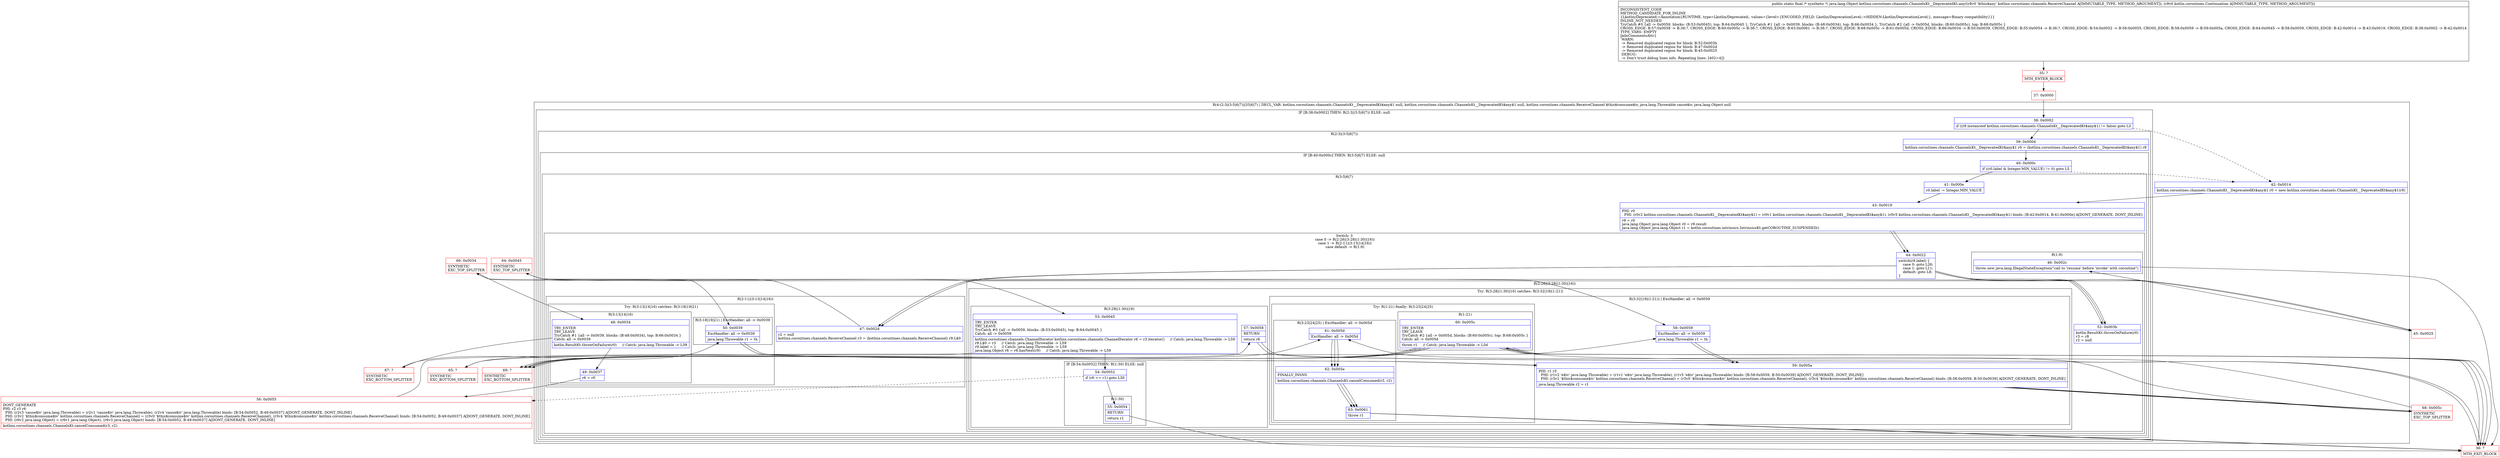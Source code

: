 digraph "CFG forkotlinx.coroutines.channels.ChannelsKt__DeprecatedKt.any(Lkotlinx\/coroutines\/channels\/ReceiveChannel;Lkotlin\/coroutines\/Continuation;)Ljava\/lang\/Object;" {
subgraph cluster_Region_549677305 {
label = "R(4:(2:3|(3:5|6|7))|33|6|7) | DECL_VAR: kotlinx.coroutines.channels.ChannelsKt__DeprecatedKt$any$1 null, kotlinx.coroutines.channels.ChannelsKt__DeprecatedKt$any$1 null, kotlinx.coroutines.channels.ReceiveChannel $this$consume$iv, java.lang.Throwable cause$iv, java.lang.Object null\l";
node [shape=record,color=blue];
subgraph cluster_IfRegion_1799886527 {
label = "IF [B:38:0x0002] THEN: R(2:3|(3:5|6|7)) ELSE: null";
node [shape=record,color=blue];
Node_38 [shape=record,label="{38\:\ 0x0002|if ((r9 instanceof kotlinx.coroutines.channels.ChannelsKt__DeprecatedKt$any$1) != false) goto L3\l}"];
subgraph cluster_Region_1721865408 {
label = "R(2:3|(3:5|6|7))";
node [shape=record,color=blue];
Node_39 [shape=record,label="{39\:\ 0x0004|kotlinx.coroutines.channels.ChannelsKt__DeprecatedKt$any$1 r0 = (kotlinx.coroutines.channels.ChannelsKt__DeprecatedKt$any$1) r9\l}"];
subgraph cluster_IfRegion_1580993128 {
label = "IF [B:40:0x000c] THEN: R(3:5|6|7) ELSE: null";
node [shape=record,color=blue];
Node_40 [shape=record,label="{40\:\ 0x000c|if ((r0.label & Integer.MIN_VALUE) != 0) goto L5\l}"];
subgraph cluster_Region_1193945433 {
label = "R(3:5|6|7)";
node [shape=record,color=blue];
Node_41 [shape=record,label="{41\:\ 0x000e|r0.label \-= Integer.MIN_VALUE\l}"];
Node_43 [shape=record,label="{43\:\ 0x0019|PHI: r0 \l  PHI: (r0v2 kotlinx.coroutines.channels.ChannelsKt__DeprecatedKt$any$1) = (r0v1 kotlinx.coroutines.channels.ChannelsKt__DeprecatedKt$any$1), (r0v5 kotlinx.coroutines.channels.ChannelsKt__DeprecatedKt$any$1) binds: [B:42:0x0014, B:41:0x000e] A[DONT_GENERATE, DONT_INLINE]\l|r9 = r0\ljava.lang.Object java.lang.Object r0 = r9.result\ljava.lang.Object java.lang.Object r1 = kotlin.coroutines.intrinsics.IntrinsicsKt.getCOROUTINE_SUSPENDED()\l}"];
subgraph cluster_SwitchRegion_582739220 {
label = "Switch: 3
 case 0 -> R(2:26|(3:28|(1:30)|16))
 case 1 -> R(2:11|(3:13|14|16))
 case default -> R(1:9)";
node [shape=record,color=blue];
Node_44 [shape=record,label="{44\:\ 0x0022|switch(r9.label) \{\l    case 0: goto L26;\l    case 1: goto L11;\l    default: goto L8;\l\}\l}"];
subgraph cluster_Region_410058825 {
label = "R(2:26|(3:28|(1:30)|16))";
node [shape=record,color=blue];
Node_52 [shape=record,label="{52\:\ 0x003b|kotlin.ResultKt.throwOnFailure(r0)\lr3 = r8\lr2 = null\l}"];
subgraph cluster_TryCatchRegion_1115428995 {
label = "Try: R(3:28|(1:30)|16) catches: R(3:32|19|(1:21))";
node [shape=record,color=blue];
subgraph cluster_Region_419747098 {
label = "R(3:28|(1:30)|16)";
node [shape=record,color=blue];
Node_53 [shape=record,label="{53\:\ 0x0045|TRY_ENTER\lTRY_LEAVE\lTryCatch #0 \{all \-\> 0x0059, blocks: (B:53:0x0045), top: B:64:0x0045 \}\lCatch: all \-\> 0x0059\l|kotlinx.coroutines.channels.ChannelIterator kotlinx.coroutines.channels.ChannelIterator r6 = r3.iterator()     \/\/ Catch: java.lang.Throwable \-\> L59\lr9.L$0 = r3     \/\/ Catch: java.lang.Throwable \-\> L59\lr9.label = 1     \/\/ Catch: java.lang.Throwable \-\> L59\ljava.lang.Object r6 = r6.hasNext(r9)     \/\/ Catch: java.lang.Throwable \-\> L59\l}"];
subgraph cluster_IfRegion_505010687 {
label = "IF [B:54:0x0052] THEN: R(1:30) ELSE: null";
node [shape=record,color=blue];
Node_54 [shape=record,label="{54\:\ 0x0052|if (r6 == r1) goto L30\l}"];
subgraph cluster_Region_96993813 {
label = "R(1:30)";
node [shape=record,color=blue];
Node_55 [shape=record,label="{55\:\ 0x0054|RETURN\l|return r1\l}"];
}
}
Node_57 [shape=record,label="{57\:\ 0x0058|RETURN\l|return r6\l}"];
}
subgraph cluster_Region_355154349 {
label = "R(3:32|19|(1:21)) | ExcHandler: all \-\> 0x0059\l";
node [shape=record,color=blue];
Node_58 [shape=record,label="{58\:\ 0x0059|ExcHandler: all \-\> 0x0059\l|java.lang.Throwable r1 = th\l}"];
Node_59 [shape=record,label="{59\:\ 0x005a|PHI: r1 r3 \l  PHI: (r1v2 'e$iv' java.lang.Throwable) = (r1v1 'e$iv' java.lang.Throwable), (r1v5 'e$iv' java.lang.Throwable) binds: [B:58:0x0059, B:50:0x0039] A[DONT_GENERATE, DONT_INLINE]\l  PHI: (r3v1 '$this$consume$iv' kotlinx.coroutines.channels.ReceiveChannel) = (r3v0 '$this$consume$iv' kotlinx.coroutines.channels.ReceiveChannel), (r3v4 '$this$consume$iv' kotlinx.coroutines.channels.ReceiveChannel) binds: [B:58:0x0059, B:50:0x0039] A[DONT_GENERATE, DONT_INLINE]\l|java.lang.Throwable r2 = r1\l}"];
subgraph cluster_TryCatchRegion_1760765883 {
label = "Try: R(1:21) finally: R(3:23|24|25)";
node [shape=record,color=blue];
subgraph cluster_Region_1126509044 {
label = "R(1:21)";
node [shape=record,color=blue];
Node_60 [shape=record,label="{60\:\ 0x005c|TRY_ENTER\lTRY_LEAVE\lTryCatch #2 \{all \-\> 0x005d, blocks: (B:60:0x005c), top: B:68:0x005c \}\lCatch: all \-\> 0x005d\l|throw r1     \/\/ Catch: java.lang.Throwable \-\> L5d\l}"];
}
subgraph cluster_Region_1999602193 {
label = "R(3:23|24|25) | ExcHandler: all \-\> 0x005d\l";
node [shape=record,color=blue];
Node_61 [shape=record,label="{61\:\ 0x005d|ExcHandler: all \-\> 0x005d\l}"];
Node_62 [shape=record,label="{62\:\ 0x005e|FINALLY_INSNS\l|kotlinx.coroutines.channels.ChannelsKt.cancelConsumed(r3, r2)\l}"];
Node_63 [shape=record,label="{63\:\ 0x0061|throw r1\l}"];
}
}
}
}
}
subgraph cluster_Region_1944671598 {
label = "R(2:11|(3:13|14|16))";
node [shape=record,color=blue];
Node_47 [shape=record,label="{47\:\ 0x002d|r2 = null\lkotlinx.coroutines.channels.ReceiveChannel r3 = (kotlinx.coroutines.channels.ReceiveChannel) r9.L$0\l}"];
subgraph cluster_TryCatchRegion_2113148082 {
label = "Try: R(3:13|14|16) catches: R(3:18|19|21)";
node [shape=record,color=blue];
subgraph cluster_Region_660777560 {
label = "R(3:13|14|16)";
node [shape=record,color=blue];
Node_48 [shape=record,label="{48\:\ 0x0034|TRY_ENTER\lTRY_LEAVE\lTryCatch #1 \{all \-\> 0x0039, blocks: (B:48:0x0034), top: B:66:0x0034 \}\lCatch: all \-\> 0x0039\l|kotlin.ResultKt.throwOnFailure(r0)     \/\/ Catch: java.lang.Throwable \-\> L39\l}"];
Node_49 [shape=record,label="{49\:\ 0x0037|r6 = r0\l}"];
Node_57 [shape=record,label="{57\:\ 0x0058|RETURN\l|return r6\l}"];
}
subgraph cluster_Region_665415994 {
label = "R(3:18|19|21) | ExcHandler: all \-\> 0x0039\l";
node [shape=record,color=blue];
Node_50 [shape=record,label="{50\:\ 0x0039|ExcHandler: all \-\> 0x0039\l|java.lang.Throwable r1 = th\l}"];
Node_59 [shape=record,label="{59\:\ 0x005a|PHI: r1 r3 \l  PHI: (r1v2 'e$iv' java.lang.Throwable) = (r1v1 'e$iv' java.lang.Throwable), (r1v5 'e$iv' java.lang.Throwable) binds: [B:58:0x0059, B:50:0x0039] A[DONT_GENERATE, DONT_INLINE]\l  PHI: (r3v1 '$this$consume$iv' kotlinx.coroutines.channels.ReceiveChannel) = (r3v0 '$this$consume$iv' kotlinx.coroutines.channels.ReceiveChannel), (r3v4 '$this$consume$iv' kotlinx.coroutines.channels.ReceiveChannel) binds: [B:58:0x0059, B:50:0x0039] A[DONT_GENERATE, DONT_INLINE]\l|java.lang.Throwable r2 = r1\l}"];
Node_60 [shape=record,label="{60\:\ 0x005c|TRY_ENTER\lTRY_LEAVE\lTryCatch #2 \{all \-\> 0x005d, blocks: (B:60:0x005c), top: B:68:0x005c \}\lCatch: all \-\> 0x005d\l|throw r1     \/\/ Catch: java.lang.Throwable \-\> L5d\l}"];
}
}
}
subgraph cluster_Region_1609474959 {
label = "R(1:9)";
node [shape=record,color=blue];
Node_46 [shape=record,label="{46\:\ 0x002c|throw new java.lang.IllegalStateException(\"call to 'resume' before 'invoke' with coroutine\")\l}"];
}
}
}
}
}
}
Node_42 [shape=record,label="{42\:\ 0x0014|kotlinx.coroutines.channels.ChannelsKt__DeprecatedKt$any$1 r0 = new kotlinx.coroutines.channels.ChannelsKt__DeprecatedKt$any$1(r9)\l}"];
Node_43 [shape=record,label="{43\:\ 0x0019|PHI: r0 \l  PHI: (r0v2 kotlinx.coroutines.channels.ChannelsKt__DeprecatedKt$any$1) = (r0v1 kotlinx.coroutines.channels.ChannelsKt__DeprecatedKt$any$1), (r0v5 kotlinx.coroutines.channels.ChannelsKt__DeprecatedKt$any$1) binds: [B:42:0x0014, B:41:0x000e] A[DONT_GENERATE, DONT_INLINE]\l|r9 = r0\ljava.lang.Object java.lang.Object r0 = r9.result\ljava.lang.Object java.lang.Object r1 = kotlin.coroutines.intrinsics.IntrinsicsKt.getCOROUTINE_SUSPENDED()\l}"];
subgraph cluster_SwitchRegion_1704975019 {
label = "Switch: 0";
node [shape=record,color=blue];
Node_44 [shape=record,label="{44\:\ 0x0022|switch(r9.label) \{\l    case 0: goto L26;\l    case 1: goto L11;\l    default: goto L8;\l\}\l}"];
}
}
subgraph cluster_Region_665415994 {
label = "R(3:18|19|21) | ExcHandler: all \-\> 0x0039\l";
node [shape=record,color=blue];
Node_50 [shape=record,label="{50\:\ 0x0039|ExcHandler: all \-\> 0x0039\l|java.lang.Throwable r1 = th\l}"];
Node_59 [shape=record,label="{59\:\ 0x005a|PHI: r1 r3 \l  PHI: (r1v2 'e$iv' java.lang.Throwable) = (r1v1 'e$iv' java.lang.Throwable), (r1v5 'e$iv' java.lang.Throwable) binds: [B:58:0x0059, B:50:0x0039] A[DONT_GENERATE, DONT_INLINE]\l  PHI: (r3v1 '$this$consume$iv' kotlinx.coroutines.channels.ReceiveChannel) = (r3v0 '$this$consume$iv' kotlinx.coroutines.channels.ReceiveChannel), (r3v4 '$this$consume$iv' kotlinx.coroutines.channels.ReceiveChannel) binds: [B:58:0x0059, B:50:0x0039] A[DONT_GENERATE, DONT_INLINE]\l|java.lang.Throwable r2 = r1\l}"];
Node_60 [shape=record,label="{60\:\ 0x005c|TRY_ENTER\lTRY_LEAVE\lTryCatch #2 \{all \-\> 0x005d, blocks: (B:60:0x005c), top: B:68:0x005c \}\lCatch: all \-\> 0x005d\l|throw r1     \/\/ Catch: java.lang.Throwable \-\> L5d\l}"];
}
subgraph cluster_Region_355154349 {
label = "R(3:32|19|(1:21)) | ExcHandler: all \-\> 0x0059\l";
node [shape=record,color=blue];
Node_58 [shape=record,label="{58\:\ 0x0059|ExcHandler: all \-\> 0x0059\l|java.lang.Throwable r1 = th\l}"];
Node_59 [shape=record,label="{59\:\ 0x005a|PHI: r1 r3 \l  PHI: (r1v2 'e$iv' java.lang.Throwable) = (r1v1 'e$iv' java.lang.Throwable), (r1v5 'e$iv' java.lang.Throwable) binds: [B:58:0x0059, B:50:0x0039] A[DONT_GENERATE, DONT_INLINE]\l  PHI: (r3v1 '$this$consume$iv' kotlinx.coroutines.channels.ReceiveChannel) = (r3v0 '$this$consume$iv' kotlinx.coroutines.channels.ReceiveChannel), (r3v4 '$this$consume$iv' kotlinx.coroutines.channels.ReceiveChannel) binds: [B:58:0x0059, B:50:0x0039] A[DONT_GENERATE, DONT_INLINE]\l|java.lang.Throwable r2 = r1\l}"];
subgraph cluster_TryCatchRegion_1760765883 {
label = "Try: R(1:21) finally: R(3:23|24|25)";
node [shape=record,color=blue];
subgraph cluster_Region_1126509044 {
label = "R(1:21)";
node [shape=record,color=blue];
Node_60 [shape=record,label="{60\:\ 0x005c|TRY_ENTER\lTRY_LEAVE\lTryCatch #2 \{all \-\> 0x005d, blocks: (B:60:0x005c), top: B:68:0x005c \}\lCatch: all \-\> 0x005d\l|throw r1     \/\/ Catch: java.lang.Throwable \-\> L5d\l}"];
}
subgraph cluster_Region_1999602193 {
label = "R(3:23|24|25) | ExcHandler: all \-\> 0x005d\l";
node [shape=record,color=blue];
Node_61 [shape=record,label="{61\:\ 0x005d|ExcHandler: all \-\> 0x005d\l}"];
Node_62 [shape=record,label="{62\:\ 0x005e|FINALLY_INSNS\l|kotlinx.coroutines.channels.ChannelsKt.cancelConsumed(r3, r2)\l}"];
Node_63 [shape=record,label="{63\:\ 0x0061|throw r1\l}"];
}
}
}
subgraph cluster_Region_1999602193 {
label = "R(3:23|24|25) | ExcHandler: all \-\> 0x005d\l";
node [shape=record,color=blue];
Node_61 [shape=record,label="{61\:\ 0x005d|ExcHandler: all \-\> 0x005d\l}"];
Node_62 [shape=record,label="{62\:\ 0x005e|FINALLY_INSNS\l|kotlinx.coroutines.channels.ChannelsKt.cancelConsumed(r3, r2)\l}"];
Node_63 [shape=record,label="{63\:\ 0x0061|throw r1\l}"];
}
Node_35 [shape=record,color=red,label="{35\:\ ?|MTH_ENTER_BLOCK\l}"];
Node_37 [shape=record,color=red,label="{37\:\ 0x0000}"];
Node_45 [shape=record,color=red,label="{45\:\ 0x0025}"];
Node_36 [shape=record,color=red,label="{36\:\ ?|MTH_EXIT_BLOCK\l}"];
Node_66 [shape=record,color=red,label="{66\:\ 0x0034|SYNTHETIC\lEXC_TOP_SPLITTER\l}"];
Node_56 [shape=record,color=red,label="{56\:\ 0x0055|DONT_GENERATE\lPHI: r2 r3 r6 \l  PHI: (r2v3 'cause$iv' java.lang.Throwable) = (r2v1 'cause$iv' java.lang.Throwable), (r2v4 'cause$iv' java.lang.Throwable) binds: [B:54:0x0052, B:49:0x0037] A[DONT_GENERATE, DONT_INLINE]\l  PHI: (r3v2 '$this$consume$iv' kotlinx.coroutines.channels.ReceiveChannel) = (r3v0 '$this$consume$iv' kotlinx.coroutines.channels.ReceiveChannel), (r3v4 '$this$consume$iv' kotlinx.coroutines.channels.ReceiveChannel) binds: [B:54:0x0052, B:49:0x0037] A[DONT_GENERATE, DONT_INLINE]\l  PHI: (r6v2 java.lang.Object) = (r6v1 java.lang.Object), (r6v3 java.lang.Object) binds: [B:54:0x0052, B:49:0x0037] A[DONT_GENERATE, DONT_INLINE]\l|kotlinx.coroutines.channels.ChannelsKt.cancelConsumed(r3, r2)\l}"];
Node_67 [shape=record,color=red,label="{67\:\ ?|SYNTHETIC\lEXC_BOTTOM_SPLITTER\l}"];
Node_68 [shape=record,color=red,label="{68\:\ 0x005c|SYNTHETIC\lEXC_TOP_SPLITTER\l}"];
Node_69 [shape=record,color=red,label="{69\:\ ?|SYNTHETIC\lEXC_BOTTOM_SPLITTER\l}"];
Node_64 [shape=record,color=red,label="{64\:\ 0x0045|SYNTHETIC\lEXC_TOP_SPLITTER\l}"];
Node_65 [shape=record,color=red,label="{65\:\ ?|SYNTHETIC\lEXC_BOTTOM_SPLITTER\l}"];
MethodNode[shape=record,label="{public static final \/* synthetic *\/ java.lang.Object kotlinx.coroutines.channels.ChannelsKt__DeprecatedKt.any((r8v0 '$this$any' kotlinx.coroutines.channels.ReceiveChannel A[IMMUTABLE_TYPE, METHOD_ARGUMENT]), (r9v0 kotlin.coroutines.Continuation A[IMMUTABLE_TYPE, METHOD_ARGUMENT]))  | INCONSISTENT_CODE\lMETHOD_CANDIDATE_FOR_INLINE\l\{Lkotlin\/Deprecated;=Annotation\{RUNTIME, type=Lkotlin\/Deprecated;, values=\{level=\{ENCODED_FIELD: Lkotlin\/DeprecationLevel;\-\>HIDDEN:Lkotlin\/DeprecationLevel;\}, message=Binary compatibility\}\}\}\lINLINE_NOT_NEEDED\lTryCatch #0 \{all \-\> 0x0059, blocks: (B:53:0x0045), top: B:64:0x0045 \}, TryCatch #1 \{all \-\> 0x0039, blocks: (B:48:0x0034), top: B:66:0x0034 \}, TryCatch #2 \{all \-\> 0x005d, blocks: (B:60:0x005c), top: B:68:0x005c \}\lCROSS_EDGE: B:57:0x0058 \-\> B:36:?, CROSS_EDGE: B:60:0x005c \-\> B:36:?, CROSS_EDGE: B:63:0x0061 \-\> B:36:?, CROSS_EDGE: B:68:0x005c \-\> B:61:0x005d, CROSS_EDGE: B:66:0x0034 \-\> B:50:0x0039, CROSS_EDGE: B:55:0x0054 \-\> B:36:?, CROSS_EDGE: B:54:0x0052 \-\> B:56:0x0055, CROSS_EDGE: B:58:0x0059 \-\> B:59:0x005a, CROSS_EDGE: B:64:0x0045 \-\> B:58:0x0059, CROSS_EDGE: B:42:0x0014 \-\> B:43:0x0019, CROSS_EDGE: B:38:0x0002 \-\> B:42:0x0014\lTYPE_VARS: EMPTY\lJadxCommentsAttr\{\l WARN: \l \-\> Removed duplicated region for block: B:52:0x003b \l \-\> Removed duplicated region for block: B:47:0x002d \l \-\> Removed duplicated region for block: B:45:0x0025 \l DEBUG: \l \-\> Don't trust debug lines info. Repeating lines: [402=4]\}\l}"];
MethodNode -> Node_35;Node_38 -> Node_39;
Node_38 -> Node_42[style=dashed];
Node_39 -> Node_40;
Node_40 -> Node_41;
Node_40 -> Node_42[style=dashed];
Node_41 -> Node_43;
Node_43 -> Node_44;
Node_44 -> Node_45;
Node_44 -> Node_47;
Node_44 -> Node_52;
Node_52 -> Node_64;
Node_53 -> Node_54;
Node_53 -> Node_65;
Node_54 -> Node_55;
Node_54 -> Node_56[style=dashed];
Node_55 -> Node_36;
Node_57 -> Node_36;
Node_58 -> Node_59;
Node_59 -> Node_68;
Node_60 -> Node_36;
Node_60 -> Node_69;
Node_61 -> Node_62;
Node_62 -> Node_63;
Node_63 -> Node_36;
Node_47 -> Node_66;
Node_48 -> Node_49;
Node_48 -> Node_67;
Node_49 -> Node_56;
Node_57 -> Node_36;
Node_50 -> Node_59;
Node_59 -> Node_68;
Node_60 -> Node_36;
Node_60 -> Node_69;
Node_46 -> Node_36;
Node_42 -> Node_43;
Node_43 -> Node_44;
Node_44 -> Node_45;
Node_44 -> Node_47;
Node_44 -> Node_52;
Node_50 -> Node_59;
Node_59 -> Node_68;
Node_60 -> Node_36;
Node_60 -> Node_69;
Node_58 -> Node_59;
Node_59 -> Node_68;
Node_60 -> Node_36;
Node_60 -> Node_69;
Node_61 -> Node_62;
Node_62 -> Node_63;
Node_63 -> Node_36;
Node_61 -> Node_62;
Node_62 -> Node_63;
Node_63 -> Node_36;
Node_35 -> Node_37;
Node_37 -> Node_38;
Node_45 -> Node_46;
Node_66 -> Node_48;
Node_66 -> Node_50;
Node_56 -> Node_57;
Node_67 -> Node_50;
Node_68 -> Node_60;
Node_68 -> Node_61;
Node_69 -> Node_61;
Node_64 -> Node_53;
Node_64 -> Node_58;
Node_65 -> Node_58;
}


